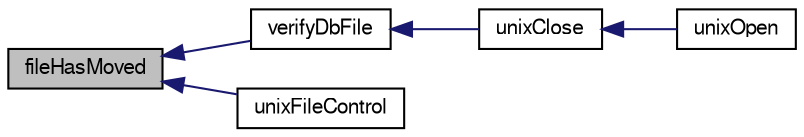 digraph "fileHasMoved"
{
  edge [fontname="FreeSans",fontsize="10",labelfontname="FreeSans",labelfontsize="10"];
  node [fontname="FreeSans",fontsize="10",shape=record];
  rankdir="LR";
  Node107673 [label="fileHasMoved",height=0.2,width=0.4,color="black", fillcolor="grey75", style="filled", fontcolor="black"];
  Node107673 -> Node107674 [dir="back",color="midnightblue",fontsize="10",style="solid",fontname="FreeSans"];
  Node107674 [label="verifyDbFile",height=0.2,width=0.4,color="black", fillcolor="white", style="filled",URL="$sqlite3_8c.html#a0ff620ba7a3e7e727c37c0b172d12c66"];
  Node107674 -> Node107675 [dir="back",color="midnightblue",fontsize="10",style="solid",fontname="FreeSans"];
  Node107675 [label="unixClose",height=0.2,width=0.4,color="black", fillcolor="white", style="filled",URL="$sqlite3_8c.html#a84cdb6e4ff75f085e8c05dfdec178927"];
  Node107675 -> Node107676 [dir="back",color="midnightblue",fontsize="10",style="solid",fontname="FreeSans"];
  Node107676 [label="unixOpen",height=0.2,width=0.4,color="black", fillcolor="white", style="filled",URL="$sqlite3_8c.html#a8ed5efc47b6e14f7805cd1bb9b215775"];
  Node107673 -> Node107677 [dir="back",color="midnightblue",fontsize="10",style="solid",fontname="FreeSans"];
  Node107677 [label="unixFileControl",height=0.2,width=0.4,color="black", fillcolor="white", style="filled",URL="$sqlite3_8c.html#ad71f213fa385cc58f307cefd953c03ae"];
}
